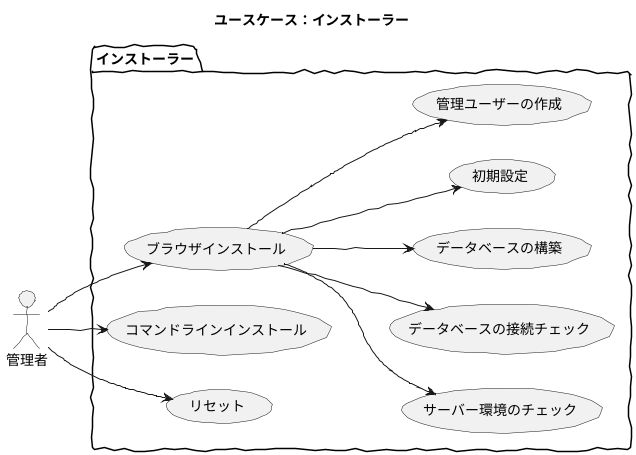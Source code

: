 @startuml

skinparam handwritten true
skinparam backgroundColor white

title ユースケース：インストーラー

actor 管理者

package インストーラー {
	left to right direction
	管理者 -down-> (ブラウザインストール)
	管理者 -down-> (コマンドラインインストール)
	(ブラウザインストール) -down-> (サーバー環境のチェック)
	(ブラウザインストール) -down-> (データベースの接続チェック)
	(ブラウザインストール) -down-> (データベースの構築)
	(ブラウザインストール) -down-> (初期設定)
	(ブラウザインストール) -down-> (管理ユーザーの作成)
	管理者 -down-> (リセット)
}

@enduml
